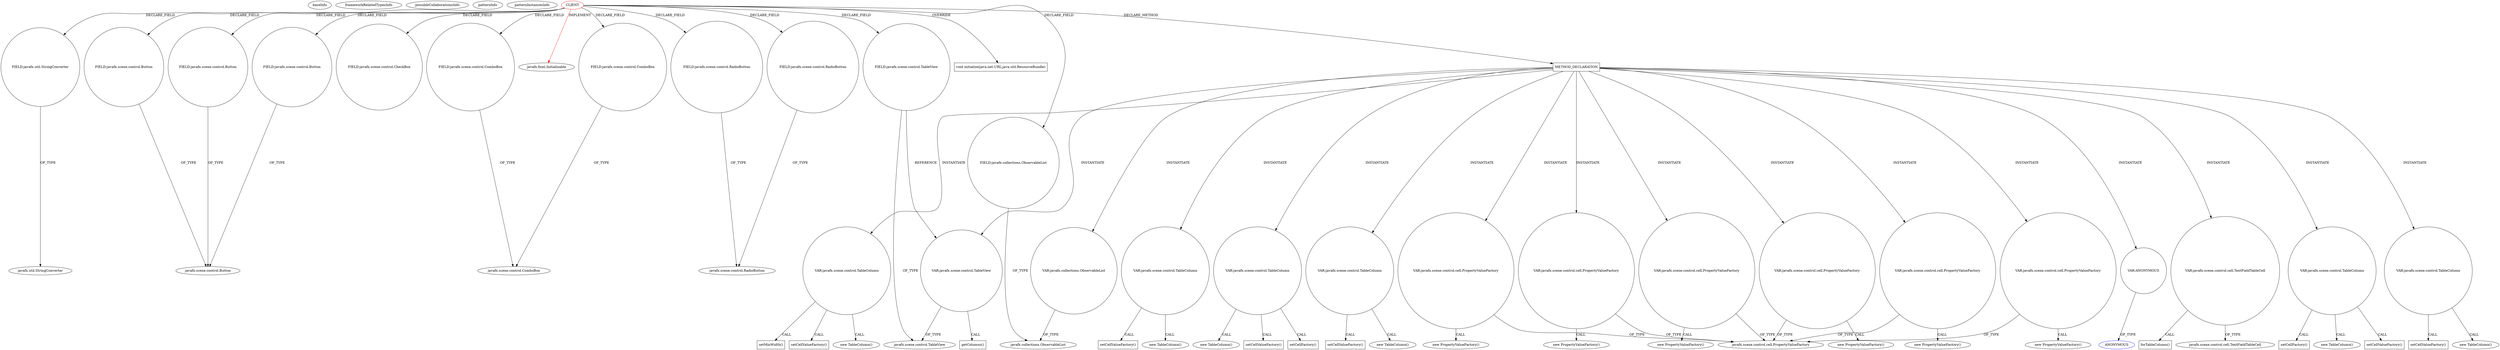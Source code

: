 digraph {
baseInfo[graphId=3870,category="pattern",isAnonymous=false,possibleRelation=false]
frameworkRelatedTypesInfo[0="javafx.fxml.Initializable"]
possibleCollaborationsInfo[]
patternInfo[frequency=2.0,patternRootClient=0]
patternInstancesInfo[0="bianconejo-CEFX~/bianconejo-CEFX/CEFX-master/src/cefx/CEPaiementAttenteController.java~CEPaiementAttenteController~2025",1="bianconejo-CEFX~/bianconejo-CEFX/CEFX-master/src/cefx/CECommandeController.java~CECommandeController~2084"]
30[label="FIELD:javafx.util.StringConverter",vertexType="FIELD_DECLARATION",isFrameworkType=false,shape=circle]
0[label="CLIENT",vertexType="ROOT_CLIENT_CLASS_DECLARATION",isFrameworkType=false,color=red]
2[label="FIELD:javafx.scene.control.Button",vertexType="FIELD_DECLARATION",isFrameworkType=false,shape=circle]
4[label="FIELD:javafx.scene.control.Button",vertexType="FIELD_DECLARATION",isFrameworkType=false,shape=circle]
6[label="FIELD:javafx.scene.control.Button",vertexType="FIELD_DECLARATION",isFrameworkType=false,shape=circle]
8[label="FIELD:javafx.scene.control.CheckBox",vertexType="FIELD_DECLARATION",isFrameworkType=false,shape=circle]
10[label="FIELD:javafx.scene.control.ComboBox",vertexType="FIELD_DECLARATION",isFrameworkType=false,shape=circle]
1[label="javafx.fxml.Initializable",vertexType="FRAMEWORK_INTERFACE_TYPE",isFrameworkType=false]
12[label="FIELD:javafx.scene.control.ComboBox",vertexType="FIELD_DECLARATION",isFrameworkType=false,shape=circle]
14[label="FIELD:javafx.collections.ObservableList",vertexType="FIELD_DECLARATION",isFrameworkType=false,shape=circle]
15[label="javafx.collections.ObservableList",vertexType="FRAMEWORK_INTERFACE_TYPE",isFrameworkType=false]
16[label="FIELD:javafx.scene.control.RadioButton",vertexType="FIELD_DECLARATION",isFrameworkType=false,shape=circle]
17[label="javafx.scene.control.RadioButton",vertexType="FRAMEWORK_CLASS_TYPE",isFrameworkType=false]
18[label="FIELD:javafx.scene.control.RadioButton",vertexType="FIELD_DECLARATION",isFrameworkType=false,shape=circle]
34[label="void initialize(java.net.URL,java.util.ResourceBundle)",vertexType="OVERRIDING_METHOD_DECLARATION",isFrameworkType=false,shape=box]
3[label="javafx.scene.control.Button",vertexType="FRAMEWORK_CLASS_TYPE",isFrameworkType=false]
11[label="javafx.scene.control.ComboBox",vertexType="FRAMEWORK_CLASS_TYPE",isFrameworkType=false]
32[label="FIELD:javafx.scene.control.TableView",vertexType="FIELD_DECLARATION",isFrameworkType=false,shape=circle]
33[label="javafx.scene.control.TableView",vertexType="FRAMEWORK_CLASS_TYPE",isFrameworkType=false]
125[label="VAR:javafx.scene.control.TableView",vertexType="VARIABLE_EXPRESION",isFrameworkType=false,shape=circle]
126[label="getColumns()",vertexType="INSIDE_CALL",isFrameworkType=false,shape=box]
50[label="METHOD_DECLARATION",vertexType="CLIENT_METHOD_DECLARATION",isFrameworkType=false,shape=box]
57[label="VAR:javafx.scene.control.cell.PropertyValueFactory",vertexType="VARIABLE_EXPRESION",isFrameworkType=false,shape=circle]
56[label="new PropertyValueFactory()",vertexType="CONSTRUCTOR_CALL",isFrameworkType=false]
104[label="VAR:javafx.scene.control.cell.PropertyValueFactory",vertexType="VARIABLE_EXPRESION",isFrameworkType=false,shape=circle]
103[label="new PropertyValueFactory()",vertexType="CONSTRUCTOR_CALL",isFrameworkType=false]
84[label="VAR:javafx.scene.control.cell.PropertyValueFactory",vertexType="VARIABLE_EXPRESION",isFrameworkType=false,shape=circle]
83[label="new PropertyValueFactory()",vertexType="CONSTRUCTOR_CALL",isFrameworkType=false]
96[label="VAR:javafx.scene.control.cell.PropertyValueFactory",vertexType="VARIABLE_EXPRESION",isFrameworkType=false,shape=circle]
95[label="new PropertyValueFactory()",vertexType="CONSTRUCTOR_CALL",isFrameworkType=false]
116[label="VAR:javafx.scene.control.cell.PropertyValueFactory",vertexType="VARIABLE_EXPRESION",isFrameworkType=false,shape=circle]
115[label="new PropertyValueFactory()",vertexType="CONSTRUCTOR_CALL",isFrameworkType=false]
72[label="VAR:javafx.scene.control.cell.PropertyValueFactory",vertexType="VARIABLE_EXPRESION",isFrameworkType=false,shape=circle]
71[label="new PropertyValueFactory()",vertexType="CONSTRUCTOR_CALL",isFrameworkType=false]
137[label="VAR:ANONYMOUS",vertexType="VARIABLE_EXPRESION",isFrameworkType=false,shape=circle]
138[label="ANONYMOUS",vertexType="REFERENCE_ANONYMOUS_DECLARATION",isFrameworkType=false,color=blue]
61[label="VAR:javafx.scene.control.cell.TextFieldTableCell",vertexType="VARIABLE_EXPRESION",isFrameworkType=false,shape=circle]
63[label="javafx.scene.control.cell.TextFieldTableCell",vertexType="FRAMEWORK_CLASS_TYPE",isFrameworkType=false]
121[label="forTableColumn()",vertexType="INSIDE_CALL",isFrameworkType=false,shape=box]
52[label="VAR:javafx.scene.control.TableColumn",vertexType="VARIABLE_EXPRESION",isFrameworkType=false,shape=circle]
51[label="new TableColumn()",vertexType="CONSTRUCTOR_CALL",isFrameworkType=false]
91[label="VAR:javafx.scene.control.TableColumn",vertexType="VARIABLE_EXPRESION",isFrameworkType=false,shape=circle]
90[label="new TableColumn()",vertexType="CONSTRUCTOR_CALL",isFrameworkType=false]
65[label="VAR:javafx.scene.control.TableColumn",vertexType="VARIABLE_EXPRESION",isFrameworkType=false,shape=circle]
64[label="new TableColumn()",vertexType="CONSTRUCTOR_CALL",isFrameworkType=false]
99[label="VAR:javafx.scene.control.TableColumn",vertexType="VARIABLE_EXPRESION",isFrameworkType=false,shape=circle]
98[label="new TableColumn()",vertexType="CONSTRUCTOR_CALL",isFrameworkType=false]
79[label="VAR:javafx.scene.control.TableColumn",vertexType="VARIABLE_EXPRESION",isFrameworkType=false,shape=circle]
78[label="new TableColumn()",vertexType="CONSTRUCTOR_CALL",isFrameworkType=false]
111[label="VAR:javafx.scene.control.TableColumn",vertexType="VARIABLE_EXPRESION",isFrameworkType=false,shape=circle]
110[label="new TableColumn()",vertexType="CONSTRUCTOR_CALL",isFrameworkType=false]
68[label="setMinWidth()",vertexType="INSIDE_CALL",isFrameworkType=false,shape=box]
58[label="javafx.scene.control.cell.PropertyValueFactory",vertexType="FRAMEWORK_CLASS_TYPE",isFrameworkType=false]
122[label="VAR:javafx.collections.ObservableList",vertexType="VARIABLE_EXPRESION",isFrameworkType=false,shape=circle]
23[label="javafx.util.StringConverter",vertexType="FRAMEWORK_CLASS_TYPE",isFrameworkType=false]
94[label="setCellValueFactory()",vertexType="INSIDE_CALL",isFrameworkType=false,shape=box]
102[label="setCellValueFactory()",vertexType="INSIDE_CALL",isFrameworkType=false,shape=box]
70[label="setCellValueFactory()",vertexType="INSIDE_CALL",isFrameworkType=false,shape=box]
114[label="setCellValueFactory()",vertexType="INSIDE_CALL",isFrameworkType=false,shape=box]
82[label="setCellValueFactory()",vertexType="INSIDE_CALL",isFrameworkType=false,shape=box]
55[label="setCellValueFactory()",vertexType="INSIDE_CALL",isFrameworkType=false,shape=box]
87[label="setCellFactory()",vertexType="INSIDE_CALL",isFrameworkType=false,shape=box]
60[label="setCellFactory()",vertexType="INSIDE_CALL",isFrameworkType=false,shape=box]
50->116[label="INSTANTIATE"]
0->6[label="DECLARE_FIELD"]
50->79[label="INSTANTIATE"]
125->126[label="CALL"]
91->94[label="CALL"]
137->138[label="OF_TYPE"]
0->30[label="DECLARE_FIELD"]
50->99[label="INSTANTIATE"]
0->16[label="DECLARE_FIELD"]
10->11[label="OF_TYPE"]
57->58[label="OF_TYPE"]
0->2[label="DECLARE_FIELD"]
0->50[label="DECLARE_METHOD"]
50->122[label="INSTANTIATE"]
50->84[label="INSTANTIATE"]
0->1[label="IMPLEMENT",color=red]
65->70[label="CALL"]
72->71[label="CALL"]
50->137[label="INSTANTIATE"]
0->4[label="DECLARE_FIELD"]
122->15[label="OF_TYPE"]
84->83[label="CALL"]
2->3[label="OF_TYPE"]
0->32[label="DECLARE_FIELD"]
96->58[label="OF_TYPE"]
61->121[label="CALL"]
79->87[label="CALL"]
50->52[label="INSTANTIATE"]
79->78[label="CALL"]
0->8[label="DECLARE_FIELD"]
96->95[label="CALL"]
84->58[label="OF_TYPE"]
16->17[label="OF_TYPE"]
61->63[label="OF_TYPE"]
0->10[label="DECLARE_FIELD"]
99->98[label="CALL"]
79->82[label="CALL"]
6->3[label="OF_TYPE"]
104->103[label="CALL"]
91->90[label="CALL"]
50->96[label="INSTANTIATE"]
111->110[label="CALL"]
0->14[label="DECLARE_FIELD"]
65->68[label="CALL"]
65->64[label="CALL"]
32->125[label="REFERENCE"]
125->33[label="OF_TYPE"]
50->125[label="INSTANTIATE"]
57->56[label="CALL"]
50->72[label="INSTANTIATE"]
32->33[label="OF_TYPE"]
52->55[label="CALL"]
50->57[label="INSTANTIATE"]
99->102[label="CALL"]
4->3[label="OF_TYPE"]
12->11[label="OF_TYPE"]
52->60[label="CALL"]
0->12[label="DECLARE_FIELD"]
116->58[label="OF_TYPE"]
50->111[label="INSTANTIATE"]
116->115[label="CALL"]
18->17[label="OF_TYPE"]
72->58[label="OF_TYPE"]
0->34[label="OVERRIDE"]
50->91[label="INSTANTIATE"]
50->65[label="INSTANTIATE"]
52->51[label="CALL"]
30->23[label="OF_TYPE"]
14->15[label="OF_TYPE"]
0->18[label="DECLARE_FIELD"]
50->104[label="INSTANTIATE"]
111->114[label="CALL"]
50->61[label="INSTANTIATE"]
104->58[label="OF_TYPE"]
}
